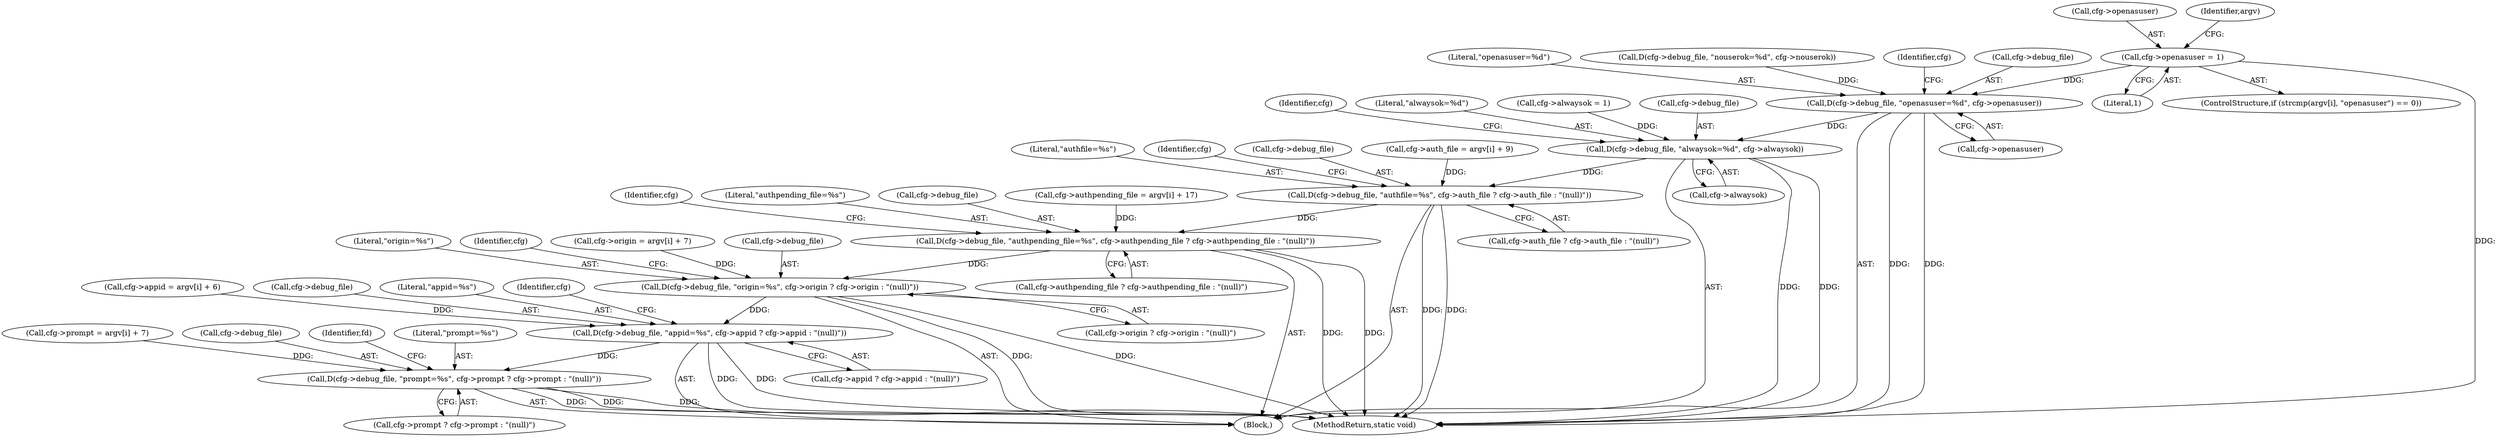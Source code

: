 digraph "0_pam-u2f_18b1914e32b74ff52000f10e97067e841e5fff62_0@API" {
"1000202" [label="(Call,cfg->openasuser = 1)"];
"1000562" [label="(Call,D(cfg->debug_file, \"openasuser=%d\", cfg->openasuser))"];
"1000570" [label="(Call,D(cfg->debug_file, \"alwaysok=%d\", cfg->alwaysok))"];
"1000578" [label="(Call,D(cfg->debug_file, \"authfile=%s\", cfg->auth_file ? cfg->auth_file : \"(null)\"))"];
"1000591" [label="(Call,D(cfg->debug_file, \"authpending_file=%s\", cfg->authpending_file ? cfg->authpending_file : \"(null)\"))"];
"1000604" [label="(Call,D(cfg->debug_file, \"origin=%s\", cfg->origin ? cfg->origin : \"(null)\"))"];
"1000617" [label="(Call,D(cfg->debug_file, \"appid=%s\", cfg->appid ? cfg->appid : \"(null)\"))"];
"1000630" [label="(Call,D(cfg->debug_file, \"prompt=%s\", cfg->prompt ? cfg->prompt : \"(null)\"))"];
"1000322" [label="(Call,cfg->appid = argv[i] + 6)"];
"1000591" [label="(Call,D(cfg->debug_file, \"authpending_file=%s\", cfg->authpending_file ? cfg->authpending_file : \"(null)\"))"];
"1000618" [label="(Call,cfg->debug_file)"];
"1000580" [label="(Identifier,cfg)"];
"1000617" [label="(Call,D(cfg->debug_file, \"appid=%s\", cfg->appid ? cfg->appid : \"(null)\"))"];
"1000630" [label="(Call,D(cfg->debug_file, \"prompt=%s\", cfg->prompt ? cfg->prompt : \"(null)\"))"];
"1000570" [label="(Call,D(cfg->debug_file, \"alwaysok=%d\", cfg->alwaysok))"];
"1000574" [label="(Literal,\"alwaysok=%d\")"];
"1000206" [label="(Literal,1)"];
"1000194" [label="(ControlStructure,if (strcmp(argv[i], \"openasuser\") == 0))"];
"1000562" [label="(Call,D(cfg->debug_file, \"openasuser=%d\", cfg->openasuser))"];
"1000566" [label="(Literal,\"openasuser=%d\")"];
"1000596" [label="(Call,cfg->authpending_file ? cfg->authpending_file : \"(null)\")"];
"1000606" [label="(Identifier,cfg)"];
"1000595" [label="(Literal,\"authpending_file=%s\")"];
"1000621" [label="(Literal,\"appid=%s\")"];
"1000474" [label="(Block,)"];
"1000215" [label="(Call,cfg->alwaysok = 1)"];
"1000340" [label="(Call,cfg->prompt = argv[i] + 7)"];
"1000203" [label="(Call,cfg->openasuser)"];
"1000554" [label="(Call,D(cfg->debug_file, \"nouserok=%d\", cfg->nouserok))"];
"1000575" [label="(Call,cfg->alwaysok)"];
"1000582" [label="(Literal,\"authfile=%s\")"];
"1000572" [label="(Identifier,cfg)"];
"1000608" [label="(Literal,\"origin=%s\")"];
"1000619" [label="(Identifier,cfg)"];
"1000632" [label="(Identifier,cfg)"];
"1000631" [label="(Call,cfg->debug_file)"];
"1000571" [label="(Call,cfg->debug_file)"];
"1000656" [label="(MethodReturn,static void)"];
"1000609" [label="(Call,cfg->origin ? cfg->origin : \"(null)\")"];
"1000578" [label="(Call,D(cfg->debug_file, \"authfile=%s\", cfg->auth_file ? cfg->auth_file : \"(null)\"))"];
"1000592" [label="(Call,cfg->debug_file)"];
"1000567" [label="(Call,cfg->openasuser)"];
"1000304" [label="(Call,cfg->origin = argv[i] + 7)"];
"1000645" [label="(Identifier,fd)"];
"1000593" [label="(Identifier,cfg)"];
"1000634" [label="(Literal,\"prompt=%s\")"];
"1000563" [label="(Call,cfg->debug_file)"];
"1000583" [label="(Call,cfg->auth_file ? cfg->auth_file : \"(null)\")"];
"1000286" [label="(Call,cfg->authpending_file = argv[i] + 17)"];
"1000202" [label="(Call,cfg->openasuser = 1)"];
"1000579" [label="(Call,cfg->debug_file)"];
"1000268" [label="(Call,cfg->auth_file = argv[i] + 9)"];
"1000635" [label="(Call,cfg->prompt ? cfg->prompt : \"(null)\")"];
"1000604" [label="(Call,D(cfg->debug_file, \"origin=%s\", cfg->origin ? cfg->origin : \"(null)\"))"];
"1000211" [label="(Identifier,argv)"];
"1000622" [label="(Call,cfg->appid ? cfg->appid : \"(null)\")"];
"1000605" [label="(Call,cfg->debug_file)"];
"1000202" -> "1000194"  [label="AST: "];
"1000202" -> "1000206"  [label="CFG: "];
"1000203" -> "1000202"  [label="AST: "];
"1000206" -> "1000202"  [label="AST: "];
"1000211" -> "1000202"  [label="CFG: "];
"1000202" -> "1000656"  [label="DDG: "];
"1000202" -> "1000562"  [label="DDG: "];
"1000562" -> "1000474"  [label="AST: "];
"1000562" -> "1000567"  [label="CFG: "];
"1000563" -> "1000562"  [label="AST: "];
"1000566" -> "1000562"  [label="AST: "];
"1000567" -> "1000562"  [label="AST: "];
"1000572" -> "1000562"  [label="CFG: "];
"1000562" -> "1000656"  [label="DDG: "];
"1000562" -> "1000656"  [label="DDG: "];
"1000554" -> "1000562"  [label="DDG: "];
"1000562" -> "1000570"  [label="DDG: "];
"1000570" -> "1000474"  [label="AST: "];
"1000570" -> "1000575"  [label="CFG: "];
"1000571" -> "1000570"  [label="AST: "];
"1000574" -> "1000570"  [label="AST: "];
"1000575" -> "1000570"  [label="AST: "];
"1000580" -> "1000570"  [label="CFG: "];
"1000570" -> "1000656"  [label="DDG: "];
"1000570" -> "1000656"  [label="DDG: "];
"1000215" -> "1000570"  [label="DDG: "];
"1000570" -> "1000578"  [label="DDG: "];
"1000578" -> "1000474"  [label="AST: "];
"1000578" -> "1000583"  [label="CFG: "];
"1000579" -> "1000578"  [label="AST: "];
"1000582" -> "1000578"  [label="AST: "];
"1000583" -> "1000578"  [label="AST: "];
"1000593" -> "1000578"  [label="CFG: "];
"1000578" -> "1000656"  [label="DDG: "];
"1000578" -> "1000656"  [label="DDG: "];
"1000268" -> "1000578"  [label="DDG: "];
"1000578" -> "1000591"  [label="DDG: "];
"1000591" -> "1000474"  [label="AST: "];
"1000591" -> "1000596"  [label="CFG: "];
"1000592" -> "1000591"  [label="AST: "];
"1000595" -> "1000591"  [label="AST: "];
"1000596" -> "1000591"  [label="AST: "];
"1000606" -> "1000591"  [label="CFG: "];
"1000591" -> "1000656"  [label="DDG: "];
"1000591" -> "1000656"  [label="DDG: "];
"1000286" -> "1000591"  [label="DDG: "];
"1000591" -> "1000604"  [label="DDG: "];
"1000604" -> "1000474"  [label="AST: "];
"1000604" -> "1000609"  [label="CFG: "];
"1000605" -> "1000604"  [label="AST: "];
"1000608" -> "1000604"  [label="AST: "];
"1000609" -> "1000604"  [label="AST: "];
"1000619" -> "1000604"  [label="CFG: "];
"1000604" -> "1000656"  [label="DDG: "];
"1000604" -> "1000656"  [label="DDG: "];
"1000304" -> "1000604"  [label="DDG: "];
"1000604" -> "1000617"  [label="DDG: "];
"1000617" -> "1000474"  [label="AST: "];
"1000617" -> "1000622"  [label="CFG: "];
"1000618" -> "1000617"  [label="AST: "];
"1000621" -> "1000617"  [label="AST: "];
"1000622" -> "1000617"  [label="AST: "];
"1000632" -> "1000617"  [label="CFG: "];
"1000617" -> "1000656"  [label="DDG: "];
"1000617" -> "1000656"  [label="DDG: "];
"1000322" -> "1000617"  [label="DDG: "];
"1000617" -> "1000630"  [label="DDG: "];
"1000630" -> "1000474"  [label="AST: "];
"1000630" -> "1000635"  [label="CFG: "];
"1000631" -> "1000630"  [label="AST: "];
"1000634" -> "1000630"  [label="AST: "];
"1000635" -> "1000630"  [label="AST: "];
"1000645" -> "1000630"  [label="CFG: "];
"1000630" -> "1000656"  [label="DDG: "];
"1000630" -> "1000656"  [label="DDG: "];
"1000630" -> "1000656"  [label="DDG: "];
"1000340" -> "1000630"  [label="DDG: "];
}
